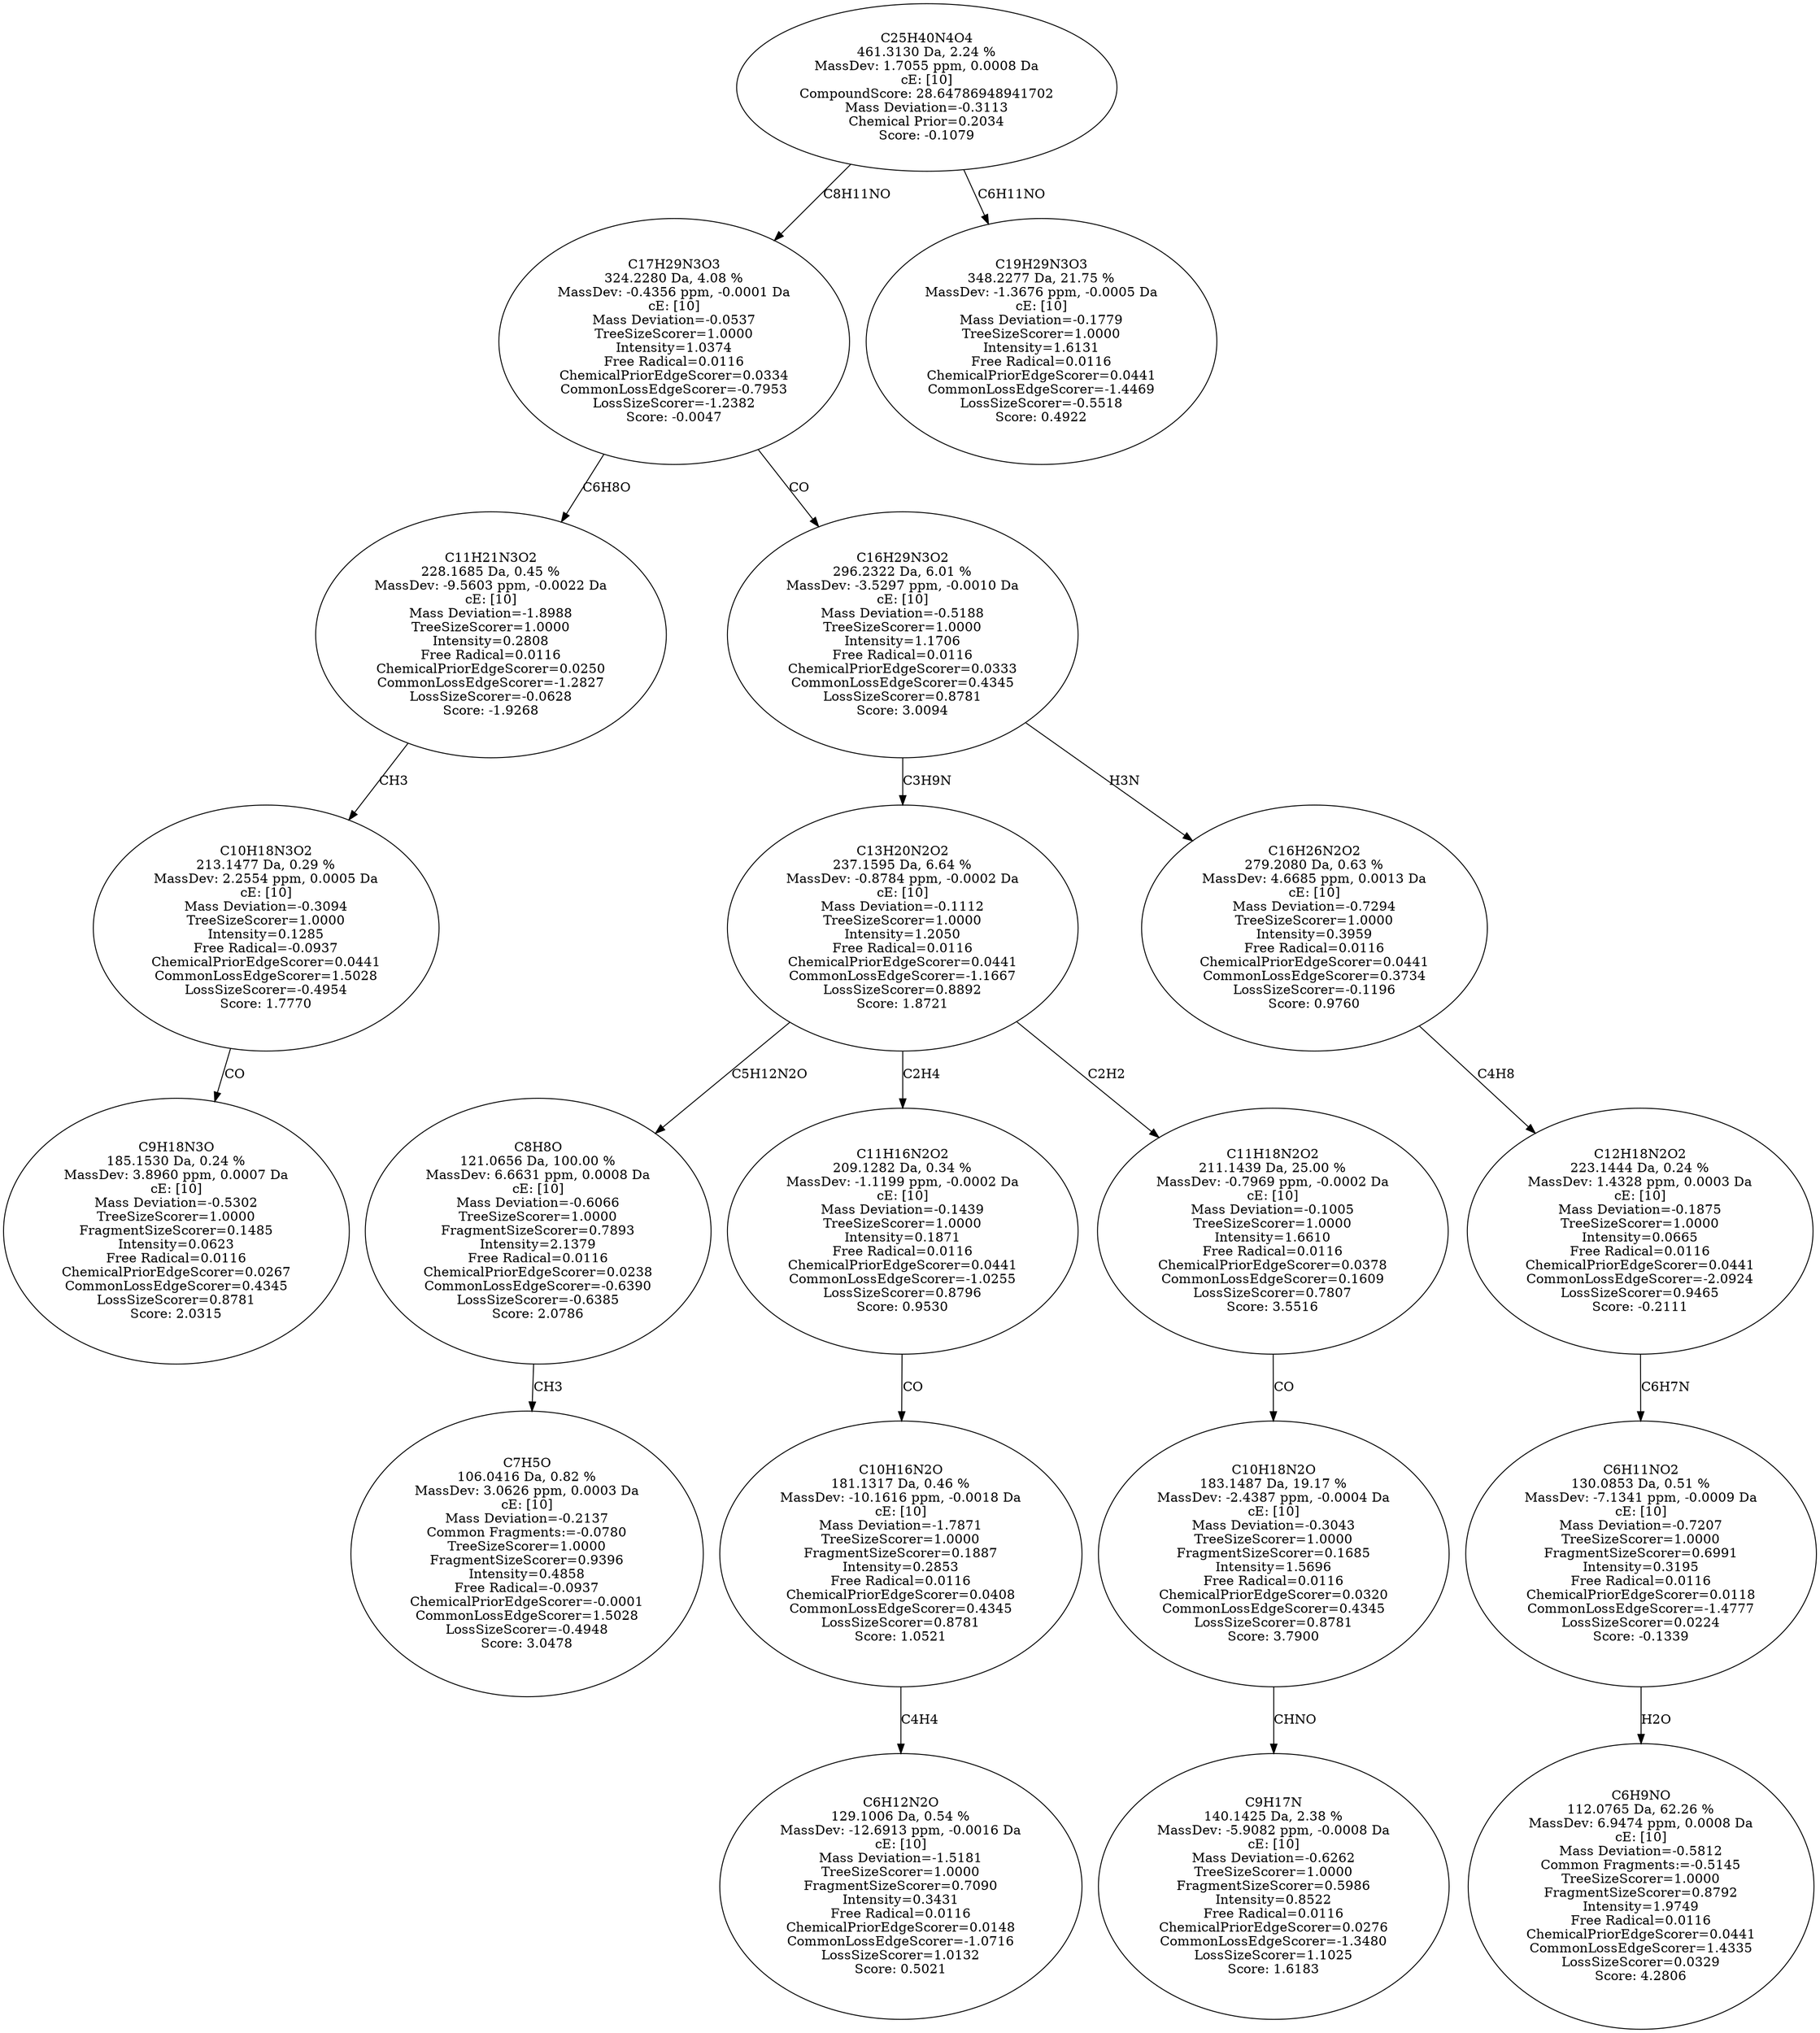 strict digraph {
v1 [label="C9H18N3O\n185.1530 Da, 0.24 %\nMassDev: 3.8960 ppm, 0.0007 Da\ncE: [10]\nMass Deviation=-0.5302\nTreeSizeScorer=1.0000\nFragmentSizeScorer=0.1485\nIntensity=0.0623\nFree Radical=0.0116\nChemicalPriorEdgeScorer=0.0267\nCommonLossEdgeScorer=0.4345\nLossSizeScorer=0.8781\nScore: 2.0315"];
v2 [label="C10H18N3O2\n213.1477 Da, 0.29 %\nMassDev: 2.2554 ppm, 0.0005 Da\ncE: [10]\nMass Deviation=-0.3094\nTreeSizeScorer=1.0000\nIntensity=0.1285\nFree Radical=-0.0937\nChemicalPriorEdgeScorer=0.0441\nCommonLossEdgeScorer=1.5028\nLossSizeScorer=-0.4954\nScore: 1.7770"];
v3 [label="C11H21N3O2\n228.1685 Da, 0.45 %\nMassDev: -9.5603 ppm, -0.0022 Da\ncE: [10]\nMass Deviation=-1.8988\nTreeSizeScorer=1.0000\nIntensity=0.2808\nFree Radical=0.0116\nChemicalPriorEdgeScorer=0.0250\nCommonLossEdgeScorer=-1.2827\nLossSizeScorer=-0.0628\nScore: -1.9268"];
v4 [label="C7H5O\n106.0416 Da, 0.82 %\nMassDev: 3.0626 ppm, 0.0003 Da\ncE: [10]\nMass Deviation=-0.2137\nCommon Fragments:=-0.0780\nTreeSizeScorer=1.0000\nFragmentSizeScorer=0.9396\nIntensity=0.4858\nFree Radical=-0.0937\nChemicalPriorEdgeScorer=-0.0001\nCommonLossEdgeScorer=1.5028\nLossSizeScorer=-0.4948\nScore: 3.0478"];
v5 [label="C8H8O\n121.0656 Da, 100.00 %\nMassDev: 6.6631 ppm, 0.0008 Da\ncE: [10]\nMass Deviation=-0.6066\nTreeSizeScorer=1.0000\nFragmentSizeScorer=0.7893\nIntensity=2.1379\nFree Radical=0.0116\nChemicalPriorEdgeScorer=0.0238\nCommonLossEdgeScorer=-0.6390\nLossSizeScorer=-0.6385\nScore: 2.0786"];
v6 [label="C6H12N2O\n129.1006 Da, 0.54 %\nMassDev: -12.6913 ppm, -0.0016 Da\ncE: [10]\nMass Deviation=-1.5181\nTreeSizeScorer=1.0000\nFragmentSizeScorer=0.7090\nIntensity=0.3431\nFree Radical=0.0116\nChemicalPriorEdgeScorer=0.0148\nCommonLossEdgeScorer=-1.0716\nLossSizeScorer=1.0132\nScore: 0.5021"];
v7 [label="C10H16N2O\n181.1317 Da, 0.46 %\nMassDev: -10.1616 ppm, -0.0018 Da\ncE: [10]\nMass Deviation=-1.7871\nTreeSizeScorer=1.0000\nFragmentSizeScorer=0.1887\nIntensity=0.2853\nFree Radical=0.0116\nChemicalPriorEdgeScorer=0.0408\nCommonLossEdgeScorer=0.4345\nLossSizeScorer=0.8781\nScore: 1.0521"];
v8 [label="C11H16N2O2\n209.1282 Da, 0.34 %\nMassDev: -1.1199 ppm, -0.0002 Da\ncE: [10]\nMass Deviation=-0.1439\nTreeSizeScorer=1.0000\nIntensity=0.1871\nFree Radical=0.0116\nChemicalPriorEdgeScorer=0.0441\nCommonLossEdgeScorer=-1.0255\nLossSizeScorer=0.8796\nScore: 0.9530"];
v9 [label="C9H17N\n140.1425 Da, 2.38 %\nMassDev: -5.9082 ppm, -0.0008 Da\ncE: [10]\nMass Deviation=-0.6262\nTreeSizeScorer=1.0000\nFragmentSizeScorer=0.5986\nIntensity=0.8522\nFree Radical=0.0116\nChemicalPriorEdgeScorer=0.0276\nCommonLossEdgeScorer=-1.3480\nLossSizeScorer=1.1025\nScore: 1.6183"];
v10 [label="C10H18N2O\n183.1487 Da, 19.17 %\nMassDev: -2.4387 ppm, -0.0004 Da\ncE: [10]\nMass Deviation=-0.3043\nTreeSizeScorer=1.0000\nFragmentSizeScorer=0.1685\nIntensity=1.5696\nFree Radical=0.0116\nChemicalPriorEdgeScorer=0.0320\nCommonLossEdgeScorer=0.4345\nLossSizeScorer=0.8781\nScore: 3.7900"];
v11 [label="C11H18N2O2\n211.1439 Da, 25.00 %\nMassDev: -0.7969 ppm, -0.0002 Da\ncE: [10]\nMass Deviation=-0.1005\nTreeSizeScorer=1.0000\nIntensity=1.6610\nFree Radical=0.0116\nChemicalPriorEdgeScorer=0.0378\nCommonLossEdgeScorer=0.1609\nLossSizeScorer=0.7807\nScore: 3.5516"];
v12 [label="C13H20N2O2\n237.1595 Da, 6.64 %\nMassDev: -0.8784 ppm, -0.0002 Da\ncE: [10]\nMass Deviation=-0.1112\nTreeSizeScorer=1.0000\nIntensity=1.2050\nFree Radical=0.0116\nChemicalPriorEdgeScorer=0.0441\nCommonLossEdgeScorer=-1.1667\nLossSizeScorer=0.8892\nScore: 1.8721"];
v13 [label="C6H9NO\n112.0765 Da, 62.26 %\nMassDev: 6.9474 ppm, 0.0008 Da\ncE: [10]\nMass Deviation=-0.5812\nCommon Fragments:=-0.5145\nTreeSizeScorer=1.0000\nFragmentSizeScorer=0.8792\nIntensity=1.9749\nFree Radical=0.0116\nChemicalPriorEdgeScorer=0.0441\nCommonLossEdgeScorer=1.4335\nLossSizeScorer=0.0329\nScore: 4.2806"];
v14 [label="C6H11NO2\n130.0853 Da, 0.51 %\nMassDev: -7.1341 ppm, -0.0009 Da\ncE: [10]\nMass Deviation=-0.7207\nTreeSizeScorer=1.0000\nFragmentSizeScorer=0.6991\nIntensity=0.3195\nFree Radical=0.0116\nChemicalPriorEdgeScorer=0.0118\nCommonLossEdgeScorer=-1.4777\nLossSizeScorer=0.0224\nScore: -0.1339"];
v15 [label="C12H18N2O2\n223.1444 Da, 0.24 %\nMassDev: 1.4328 ppm, 0.0003 Da\ncE: [10]\nMass Deviation=-0.1875\nTreeSizeScorer=1.0000\nIntensity=0.0665\nFree Radical=0.0116\nChemicalPriorEdgeScorer=0.0441\nCommonLossEdgeScorer=-2.0924\nLossSizeScorer=0.9465\nScore: -0.2111"];
v16 [label="C16H26N2O2\n279.2080 Da, 0.63 %\nMassDev: 4.6685 ppm, 0.0013 Da\ncE: [10]\nMass Deviation=-0.7294\nTreeSizeScorer=1.0000\nIntensity=0.3959\nFree Radical=0.0116\nChemicalPriorEdgeScorer=0.0441\nCommonLossEdgeScorer=0.3734\nLossSizeScorer=-0.1196\nScore: 0.9760"];
v17 [label="C16H29N3O2\n296.2322 Da, 6.01 %\nMassDev: -3.5297 ppm, -0.0010 Da\ncE: [10]\nMass Deviation=-0.5188\nTreeSizeScorer=1.0000\nIntensity=1.1706\nFree Radical=0.0116\nChemicalPriorEdgeScorer=0.0333\nCommonLossEdgeScorer=0.4345\nLossSizeScorer=0.8781\nScore: 3.0094"];
v18 [label="C17H29N3O3\n324.2280 Da, 4.08 %\nMassDev: -0.4356 ppm, -0.0001 Da\ncE: [10]\nMass Deviation=-0.0537\nTreeSizeScorer=1.0000\nIntensity=1.0374\nFree Radical=0.0116\nChemicalPriorEdgeScorer=0.0334\nCommonLossEdgeScorer=-0.7953\nLossSizeScorer=-1.2382\nScore: -0.0047"];
v19 [label="C19H29N3O3\n348.2277 Da, 21.75 %\nMassDev: -1.3676 ppm, -0.0005 Da\ncE: [10]\nMass Deviation=-0.1779\nTreeSizeScorer=1.0000\nIntensity=1.6131\nFree Radical=0.0116\nChemicalPriorEdgeScorer=0.0441\nCommonLossEdgeScorer=-1.4469\nLossSizeScorer=-0.5518\nScore: 0.4922"];
v20 [label="C25H40N4O4\n461.3130 Da, 2.24 %\nMassDev: 1.7055 ppm, 0.0008 Da\ncE: [10]\nCompoundScore: 28.64786948941702\nMass Deviation=-0.3113\nChemical Prior=0.2034\nScore: -0.1079"];
v2 -> v1 [label="CO"];
v3 -> v2 [label="CH3"];
v18 -> v3 [label="C6H8O"];
v5 -> v4 [label="CH3"];
v12 -> v5 [label="C5H12N2O"];
v7 -> v6 [label="C4H4"];
v8 -> v7 [label="CO"];
v12 -> v8 [label="C2H4"];
v10 -> v9 [label="CHNO"];
v11 -> v10 [label="CO"];
v12 -> v11 [label="C2H2"];
v17 -> v12 [label="C3H9N"];
v14 -> v13 [label="H2O"];
v15 -> v14 [label="C6H7N"];
v16 -> v15 [label="C4H8"];
v17 -> v16 [label="H3N"];
v18 -> v17 [label="CO"];
v20 -> v18 [label="C8H11NO"];
v20 -> v19 [label="C6H11NO"];
}